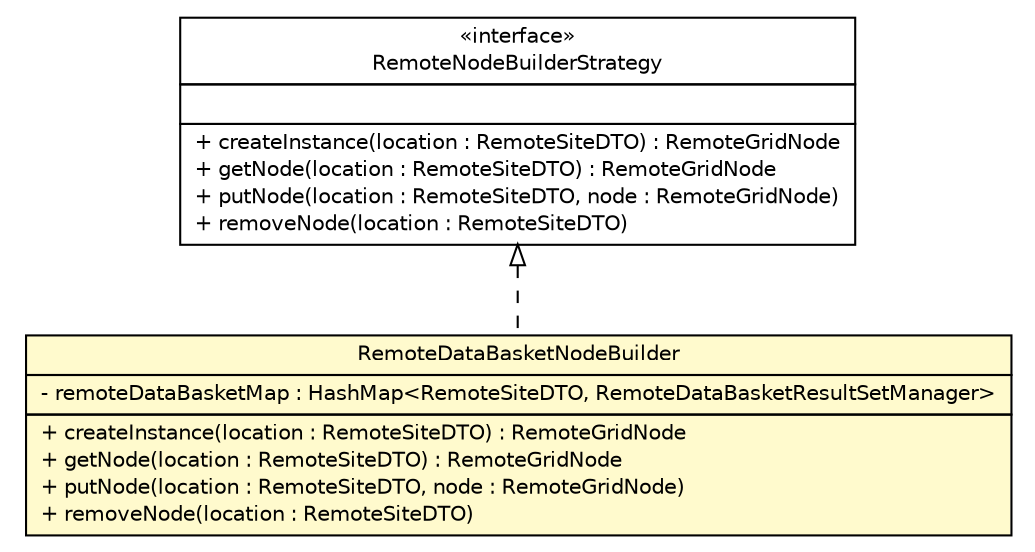 #!/usr/local/bin/dot
#
# Class diagram 
# Generated by UmlGraph version 4.8 (http://www.spinellis.gr/sw/umlgraph)
#

digraph G {
	edge [fontname="Helvetica",fontsize=10,labelfontname="Helvetica",labelfontsize=10];
	node [fontname="Helvetica",fontsize=10,shape=plaintext];
	// gov.nih.nci.ncia.grid.RemoteDataBasketNodeBuilder
	c31190 [label=<<table border="0" cellborder="1" cellspacing="0" cellpadding="2" port="p" bgcolor="lemonChiffon" href="./RemoteDataBasketNodeBuilder.html">
		<tr><td><table border="0" cellspacing="0" cellpadding="1">
			<tr><td> RemoteDataBasketNodeBuilder </td></tr>
		</table></td></tr>
		<tr><td><table border="0" cellspacing="0" cellpadding="1">
			<tr><td align="left"> - remoteDataBasketMap : HashMap&lt;RemoteSiteDTO, RemoteDataBasketResultSetManager&gt; </td></tr>
		</table></td></tr>
		<tr><td><table border="0" cellspacing="0" cellpadding="1">
			<tr><td align="left"> + createInstance(location : RemoteSiteDTO) : RemoteGridNode </td></tr>
			<tr><td align="left"> + getNode(location : RemoteSiteDTO) : RemoteGridNode </td></tr>
			<tr><td align="left"> + putNode(location : RemoteSiteDTO, node : RemoteGridNode) </td></tr>
			<tr><td align="left"> + removeNode(location : RemoteSiteDTO) </td></tr>
		</table></td></tr>
		</table>>, fontname="Helvetica", fontcolor="black", fontsize=10.0];
	// gov.nih.nci.ncia.grid.RemoteNodeBuilderStrategy
	c31193 [label=<<table border="0" cellborder="1" cellspacing="0" cellpadding="2" port="p" href="./RemoteNodeBuilderStrategy.html">
		<tr><td><table border="0" cellspacing="0" cellpadding="1">
			<tr><td> &laquo;interface&raquo; </td></tr>
			<tr><td> RemoteNodeBuilderStrategy </td></tr>
		</table></td></tr>
		<tr><td><table border="0" cellspacing="0" cellpadding="1">
			<tr><td align="left">  </td></tr>
		</table></td></tr>
		<tr><td><table border="0" cellspacing="0" cellpadding="1">
			<tr><td align="left"> + createInstance(location : RemoteSiteDTO) : RemoteGridNode </td></tr>
			<tr><td align="left"> + getNode(location : RemoteSiteDTO) : RemoteGridNode </td></tr>
			<tr><td align="left"> + putNode(location : RemoteSiteDTO, node : RemoteGridNode) </td></tr>
			<tr><td align="left"> + removeNode(location : RemoteSiteDTO) </td></tr>
		</table></td></tr>
		</table>>, fontname="Helvetica", fontcolor="black", fontsize=10.0];
	//gov.nih.nci.ncia.grid.RemoteDataBasketNodeBuilder implements gov.nih.nci.ncia.grid.RemoteNodeBuilderStrategy
	c31193:p -> c31190:p [dir=back,arrowtail=empty,style=dashed];
}

